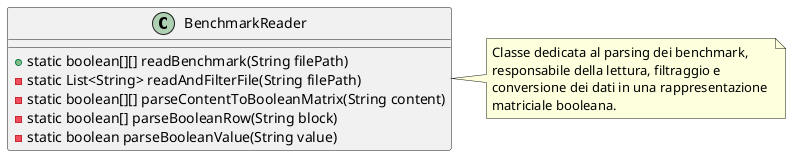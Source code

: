 @startuml BenchmarkReader

class BenchmarkReader {
    + static boolean[][] readBenchmark(String filePath)
    - static List<String> readAndFilterFile(String filePath)
    - static boolean[][] parseContentToBooleanMatrix(String content)
    - static boolean[] parseBooleanRow(String block)
    - static boolean parseBooleanValue(String value)
}

note right of BenchmarkReader
    Classe dedicata al parsing dei benchmark, 
    responsabile della lettura, filtraggio e 
    conversione dei dati in una rappresentazione 
    matriciale booleana.
end note

@enduml
